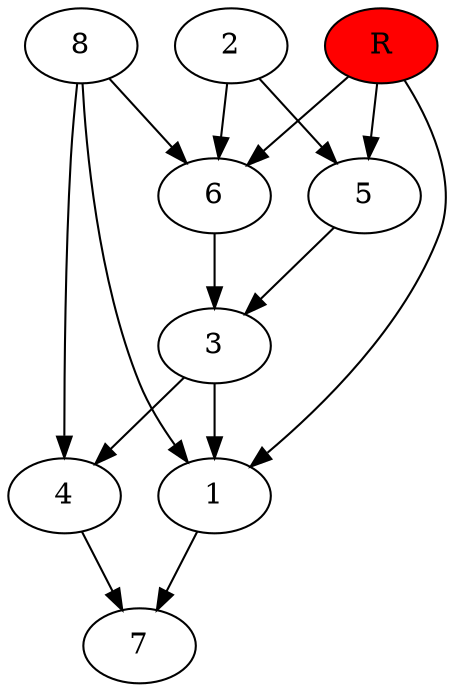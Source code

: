 digraph prb21587 {
	1
	2
	3
	4
	5
	6
	7
	8
	R [fillcolor="#ff0000" style=filled]
	1 -> 7
	2 -> 5
	2 -> 6
	3 -> 1
	3 -> 4
	4 -> 7
	5 -> 3
	6 -> 3
	8 -> 1
	8 -> 4
	8 -> 6
	R -> 1
	R -> 5
	R -> 6
}
